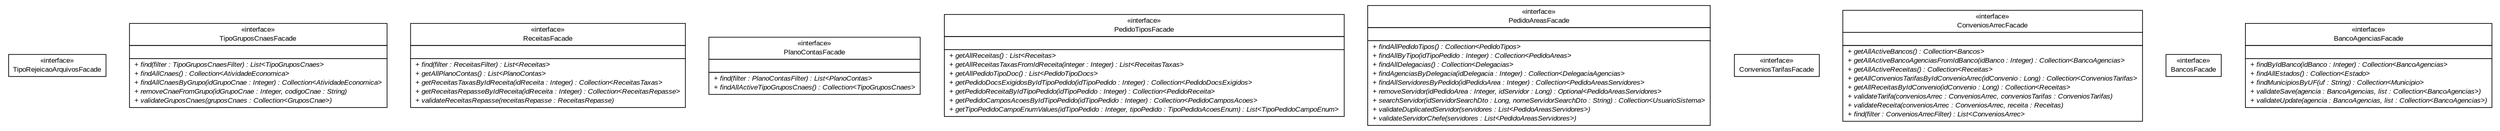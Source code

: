 #!/usr/local/bin/dot
#
# Class diagram 
# Generated by UMLGraph version R5_6 (http://www.umlgraph.org/)
#

digraph G {
	edge [fontname="arial",fontsize=10,labelfontname="arial",labelfontsize=10];
	node [fontname="arial",fontsize=10,shape=plaintext];
	nodesep=0.25;
	ranksep=0.5;
	// br.gov.to.sefaz.arr.parametros.business.facade.TipoRejeicaoArquivosFacade
	c698 [label=<<table title="br.gov.to.sefaz.arr.parametros.business.facade.TipoRejeicaoArquivosFacade" border="0" cellborder="1" cellspacing="0" cellpadding="2" port="p" href="./TipoRejeicaoArquivosFacade.html">
		<tr><td><table border="0" cellspacing="0" cellpadding="1">
<tr><td align="center" balign="center"> &#171;interface&#187; </td></tr>
<tr><td align="center" balign="center"> TipoRejeicaoArquivosFacade </td></tr>
		</table></td></tr>
		</table>>, URL="./TipoRejeicaoArquivosFacade.html", fontname="arial", fontcolor="black", fontsize=10.0];
	// br.gov.to.sefaz.arr.parametros.business.facade.TipoGruposCnaesFacade
	c699 [label=<<table title="br.gov.to.sefaz.arr.parametros.business.facade.TipoGruposCnaesFacade" border="0" cellborder="1" cellspacing="0" cellpadding="2" port="p" href="./TipoGruposCnaesFacade.html">
		<tr><td><table border="0" cellspacing="0" cellpadding="1">
<tr><td align="center" balign="center"> &#171;interface&#187; </td></tr>
<tr><td align="center" balign="center"> TipoGruposCnaesFacade </td></tr>
		</table></td></tr>
		<tr><td><table border="0" cellspacing="0" cellpadding="1">
<tr><td align="left" balign="left">  </td></tr>
		</table></td></tr>
		<tr><td><table border="0" cellspacing="0" cellpadding="1">
<tr><td align="left" balign="left"><font face="arial italic" point-size="10.0"> + find(filter : TipoGruposCnaesFilter) : List&lt;TipoGruposCnaes&gt; </font></td></tr>
<tr><td align="left" balign="left"><font face="arial italic" point-size="10.0"> + findAllCnaes() : Collection&lt;AtividadeEconomica&gt; </font></td></tr>
<tr><td align="left" balign="left"><font face="arial italic" point-size="10.0"> + findAllCnaesByGrupo(idGrupoCnae : Integer) : Collection&lt;AtividadeEconomica&gt; </font></td></tr>
<tr><td align="left" balign="left"><font face="arial italic" point-size="10.0"> + removeCnaeFromGrupo(idGrupoCnae : Integer, codigoCnae : String) </font></td></tr>
<tr><td align="left" balign="left"><font face="arial italic" point-size="10.0"> + validateGruposCnaes(gruposCnaes : Collection&lt;GruposCnae&gt;) </font></td></tr>
		</table></td></tr>
		</table>>, URL="./TipoGruposCnaesFacade.html", fontname="arial", fontcolor="black", fontsize=10.0];
	// br.gov.to.sefaz.arr.parametros.business.facade.ReceitasFacade
	c700 [label=<<table title="br.gov.to.sefaz.arr.parametros.business.facade.ReceitasFacade" border="0" cellborder="1" cellspacing="0" cellpadding="2" port="p" href="./ReceitasFacade.html">
		<tr><td><table border="0" cellspacing="0" cellpadding="1">
<tr><td align="center" balign="center"> &#171;interface&#187; </td></tr>
<tr><td align="center" balign="center"> ReceitasFacade </td></tr>
		</table></td></tr>
		<tr><td><table border="0" cellspacing="0" cellpadding="1">
<tr><td align="left" balign="left">  </td></tr>
		</table></td></tr>
		<tr><td><table border="0" cellspacing="0" cellpadding="1">
<tr><td align="left" balign="left"><font face="arial italic" point-size="10.0"> + find(filter : ReceitasFilter) : List&lt;Receitas&gt; </font></td></tr>
<tr><td align="left" balign="left"><font face="arial italic" point-size="10.0"> + getAllPlanoContas() : List&lt;PlanoContas&gt; </font></td></tr>
<tr><td align="left" balign="left"><font face="arial italic" point-size="10.0"> + getReceitasTaxasByIdReceita(idReceita : Integer) : Collection&lt;ReceitasTaxas&gt; </font></td></tr>
<tr><td align="left" balign="left"><font face="arial italic" point-size="10.0"> + getReceitasRepasseByIdReceita(idReceita : Integer) : Collection&lt;ReceitasRepasse&gt; </font></td></tr>
<tr><td align="left" balign="left"><font face="arial italic" point-size="10.0"> + validateReceitasRepasse(receitasRepasse : ReceitasRepasse) </font></td></tr>
		</table></td></tr>
		</table>>, URL="./ReceitasFacade.html", fontname="arial", fontcolor="black", fontsize=10.0];
	// br.gov.to.sefaz.arr.parametros.business.facade.PlanoContasFacade
	c701 [label=<<table title="br.gov.to.sefaz.arr.parametros.business.facade.PlanoContasFacade" border="0" cellborder="1" cellspacing="0" cellpadding="2" port="p" href="./PlanoContasFacade.html">
		<tr><td><table border="0" cellspacing="0" cellpadding="1">
<tr><td align="center" balign="center"> &#171;interface&#187; </td></tr>
<tr><td align="center" balign="center"> PlanoContasFacade </td></tr>
		</table></td></tr>
		<tr><td><table border="0" cellspacing="0" cellpadding="1">
<tr><td align="left" balign="left">  </td></tr>
		</table></td></tr>
		<tr><td><table border="0" cellspacing="0" cellpadding="1">
<tr><td align="left" balign="left"><font face="arial italic" point-size="10.0"> + find(filter : PlanoContasFilter) : List&lt;PlanoContas&gt; </font></td></tr>
<tr><td align="left" balign="left"><font face="arial italic" point-size="10.0"> + findAllActiveTipoGruposCnaes() : Collection&lt;TipoGruposCnaes&gt; </font></td></tr>
		</table></td></tr>
		</table>>, URL="./PlanoContasFacade.html", fontname="arial", fontcolor="black", fontsize=10.0];
	// br.gov.to.sefaz.arr.parametros.business.facade.PedidoTiposFacade
	c702 [label=<<table title="br.gov.to.sefaz.arr.parametros.business.facade.PedidoTiposFacade" border="0" cellborder="1" cellspacing="0" cellpadding="2" port="p" href="./PedidoTiposFacade.html">
		<tr><td><table border="0" cellspacing="0" cellpadding="1">
<tr><td align="center" balign="center"> &#171;interface&#187; </td></tr>
<tr><td align="center" balign="center"> PedidoTiposFacade </td></tr>
		</table></td></tr>
		<tr><td><table border="0" cellspacing="0" cellpadding="1">
<tr><td align="left" balign="left">  </td></tr>
		</table></td></tr>
		<tr><td><table border="0" cellspacing="0" cellpadding="1">
<tr><td align="left" balign="left"><font face="arial italic" point-size="10.0"> + getAllReceitas() : List&lt;Receitas&gt; </font></td></tr>
<tr><td align="left" balign="left"><font face="arial italic" point-size="10.0"> + getAllReceitasTaxasFromIdReceita(integer : Integer) : List&lt;ReceitasTaxas&gt; </font></td></tr>
<tr><td align="left" balign="left"><font face="arial italic" point-size="10.0"> + getAllPedidoTipoDoc() : List&lt;PedidoTipoDocs&gt; </font></td></tr>
<tr><td align="left" balign="left"><font face="arial italic" point-size="10.0"> + getPedidoDocsExigidosByIdTipoPedido(idTipoPedido : Integer) : Collection&lt;PedidoDocsExigidos&gt; </font></td></tr>
<tr><td align="left" balign="left"><font face="arial italic" point-size="10.0"> + getPedidoReceitaByIdTipoPedido(idTipoPedido : Integer) : Collection&lt;PedidoReceita&gt; </font></td></tr>
<tr><td align="left" balign="left"><font face="arial italic" point-size="10.0"> + getPedidoCamposAcoesByIdTipoPedido(idTipoPedido : Integer) : Collection&lt;PedidoCamposAcoes&gt; </font></td></tr>
<tr><td align="left" balign="left"><font face="arial italic" point-size="10.0"> + getTipoPedidoCampoEnumValues(idTipoPedido : Integer, tipoPedido : TipoPedidoAcoesEnum) : List&lt;TipoPedidoCampoEnum&gt; </font></td></tr>
		</table></td></tr>
		</table>>, URL="./PedidoTiposFacade.html", fontname="arial", fontcolor="black", fontsize=10.0];
	// br.gov.to.sefaz.arr.parametros.business.facade.PedidoAreasFacade
	c703 [label=<<table title="br.gov.to.sefaz.arr.parametros.business.facade.PedidoAreasFacade" border="0" cellborder="1" cellspacing="0" cellpadding="2" port="p" href="./PedidoAreasFacade.html">
		<tr><td><table border="0" cellspacing="0" cellpadding="1">
<tr><td align="center" balign="center"> &#171;interface&#187; </td></tr>
<tr><td align="center" balign="center"> PedidoAreasFacade </td></tr>
		</table></td></tr>
		<tr><td><table border="0" cellspacing="0" cellpadding="1">
<tr><td align="left" balign="left">  </td></tr>
		</table></td></tr>
		<tr><td><table border="0" cellspacing="0" cellpadding="1">
<tr><td align="left" balign="left"><font face="arial italic" point-size="10.0"> + findAllPedidoTipos() : Collection&lt;PedidoTipos&gt; </font></td></tr>
<tr><td align="left" balign="left"><font face="arial italic" point-size="10.0"> + findAllByTipo(idTipoPedido : Integer) : Collection&lt;PedidoAreas&gt; </font></td></tr>
<tr><td align="left" balign="left"><font face="arial italic" point-size="10.0"> + findAllDelegacias() : Collection&lt;Delegacias&gt; </font></td></tr>
<tr><td align="left" balign="left"><font face="arial italic" point-size="10.0"> + findAgenciasByDelegacia(idDelegacia : Integer) : Collection&lt;DelegaciaAgencias&gt; </font></td></tr>
<tr><td align="left" balign="left"><font face="arial italic" point-size="10.0"> + findAllServidoresByPedido(idPedidoArea : Integer) : Collection&lt;PedidoAreasServidores&gt; </font></td></tr>
<tr><td align="left" balign="left"><font face="arial italic" point-size="10.0"> + removeServidor(idPedidoArea : Integer, idServidor : Long) : Optional&lt;PedidoAreasServidores&gt; </font></td></tr>
<tr><td align="left" balign="left"><font face="arial italic" point-size="10.0"> + searchServidor(idServidorSearchDto : Long, nomeServidorSearchDto : String) : Collection&lt;UsuarioSistema&gt; </font></td></tr>
<tr><td align="left" balign="left"><font face="arial italic" point-size="10.0"> + validateDuplicatedServidor(servidores : List&lt;PedidoAreasServidores&gt;) </font></td></tr>
<tr><td align="left" balign="left"><font face="arial italic" point-size="10.0"> + validateServidorChefe(servidores : List&lt;PedidoAreasServidores&gt;) </font></td></tr>
		</table></td></tr>
		</table>>, URL="./PedidoAreasFacade.html", fontname="arial", fontcolor="black", fontsize=10.0];
	// br.gov.to.sefaz.arr.parametros.business.facade.ConveniosTarifasFacade
	c704 [label=<<table title="br.gov.to.sefaz.arr.parametros.business.facade.ConveniosTarifasFacade" border="0" cellborder="1" cellspacing="0" cellpadding="2" port="p" href="./ConveniosTarifasFacade.html">
		<tr><td><table border="0" cellspacing="0" cellpadding="1">
<tr><td align="center" balign="center"> &#171;interface&#187; </td></tr>
<tr><td align="center" balign="center"> ConveniosTarifasFacade </td></tr>
		</table></td></tr>
		</table>>, URL="./ConveniosTarifasFacade.html", fontname="arial", fontcolor="black", fontsize=10.0];
	// br.gov.to.sefaz.arr.parametros.business.facade.ConveniosArrecFacade
	c705 [label=<<table title="br.gov.to.sefaz.arr.parametros.business.facade.ConveniosArrecFacade" border="0" cellborder="1" cellspacing="0" cellpadding="2" port="p" href="./ConveniosArrecFacade.html">
		<tr><td><table border="0" cellspacing="0" cellpadding="1">
<tr><td align="center" balign="center"> &#171;interface&#187; </td></tr>
<tr><td align="center" balign="center"> ConveniosArrecFacade </td></tr>
		</table></td></tr>
		<tr><td><table border="0" cellspacing="0" cellpadding="1">
<tr><td align="left" balign="left">  </td></tr>
		</table></td></tr>
		<tr><td><table border="0" cellspacing="0" cellpadding="1">
<tr><td align="left" balign="left"><font face="arial italic" point-size="10.0"> + getAllActiveBancos() : Collection&lt;Bancos&gt; </font></td></tr>
<tr><td align="left" balign="left"><font face="arial italic" point-size="10.0"> + getAllActiveBancoAgenciasFromIdBanco(idBanco : Integer) : Collection&lt;BancoAgencias&gt; </font></td></tr>
<tr><td align="left" balign="left"><font face="arial italic" point-size="10.0"> + getAllActiveReceitas() : Collection&lt;Receitas&gt; </font></td></tr>
<tr><td align="left" balign="left"><font face="arial italic" point-size="10.0"> + getAllConveniosTarifasByIdConvenioArrec(idConvenio : Long) : Collection&lt;ConveniosTarifas&gt; </font></td></tr>
<tr><td align="left" balign="left"><font face="arial italic" point-size="10.0"> + getAllReceitasByIdConvenio(idConvenio : Long) : Collection&lt;Receitas&gt; </font></td></tr>
<tr><td align="left" balign="left"><font face="arial italic" point-size="10.0"> + validateTarifa(conveniosArrec : ConveniosArrec, conveniosTarifas : ConveniosTarifas) </font></td></tr>
<tr><td align="left" balign="left"><font face="arial italic" point-size="10.0"> + validateReceita(conveniosArrec : ConveniosArrec, receita : Receitas) </font></td></tr>
<tr><td align="left" balign="left"><font face="arial italic" point-size="10.0"> + find(filter : ConveniosArrecFilter) : List&lt;ConveniosArrec&gt; </font></td></tr>
		</table></td></tr>
		</table>>, URL="./ConveniosArrecFacade.html", fontname="arial", fontcolor="black", fontsize=10.0];
	// br.gov.to.sefaz.arr.parametros.business.facade.BancosFacade
	c706 [label=<<table title="br.gov.to.sefaz.arr.parametros.business.facade.BancosFacade" border="0" cellborder="1" cellspacing="0" cellpadding="2" port="p" href="./BancosFacade.html">
		<tr><td><table border="0" cellspacing="0" cellpadding="1">
<tr><td align="center" balign="center"> &#171;interface&#187; </td></tr>
<tr><td align="center" balign="center"> BancosFacade </td></tr>
		</table></td></tr>
		</table>>, URL="./BancosFacade.html", fontname="arial", fontcolor="black", fontsize=10.0];
	// br.gov.to.sefaz.arr.parametros.business.facade.BancoAgenciasFacade
	c707 [label=<<table title="br.gov.to.sefaz.arr.parametros.business.facade.BancoAgenciasFacade" border="0" cellborder="1" cellspacing="0" cellpadding="2" port="p" href="./BancoAgenciasFacade.html">
		<tr><td><table border="0" cellspacing="0" cellpadding="1">
<tr><td align="center" balign="center"> &#171;interface&#187; </td></tr>
<tr><td align="center" balign="center"> BancoAgenciasFacade </td></tr>
		</table></td></tr>
		<tr><td><table border="0" cellspacing="0" cellpadding="1">
<tr><td align="left" balign="left">  </td></tr>
		</table></td></tr>
		<tr><td><table border="0" cellspacing="0" cellpadding="1">
<tr><td align="left" balign="left"><font face="arial italic" point-size="10.0"> + findByIdBanco(idBanco : Integer) : Collection&lt;BancoAgencias&gt; </font></td></tr>
<tr><td align="left" balign="left"><font face="arial italic" point-size="10.0"> + findAllEstados() : Collection&lt;Estado&gt; </font></td></tr>
<tr><td align="left" balign="left"><font face="arial italic" point-size="10.0"> + findMunicipiosByUF(uf : String) : Collection&lt;Municipio&gt; </font></td></tr>
<tr><td align="left" balign="left"><font face="arial italic" point-size="10.0"> + validateSave(agencia : BancoAgencias, list : Collection&lt;BancoAgencias&gt;) </font></td></tr>
<tr><td align="left" balign="left"><font face="arial italic" point-size="10.0"> + validateUpdate(agencia : BancoAgencias, list : Collection&lt;BancoAgencias&gt;) </font></td></tr>
		</table></td></tr>
		</table>>, URL="./BancoAgenciasFacade.html", fontname="arial", fontcolor="black", fontsize=10.0];
}

